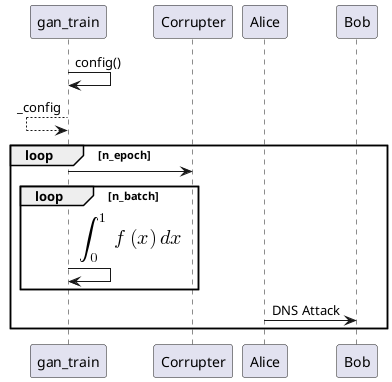 @startuml
gan_train -> gan_train: config()
gan_train <-- gan_train: _config
loop n_epoch
    gan_train -> Corrupter: 
    loop n_batch
        gan_train -> gan_train: <math>int_0^1f(x)dx</math> 

    end
    Alice -> Bob: DNS Attack
end
@enduml
